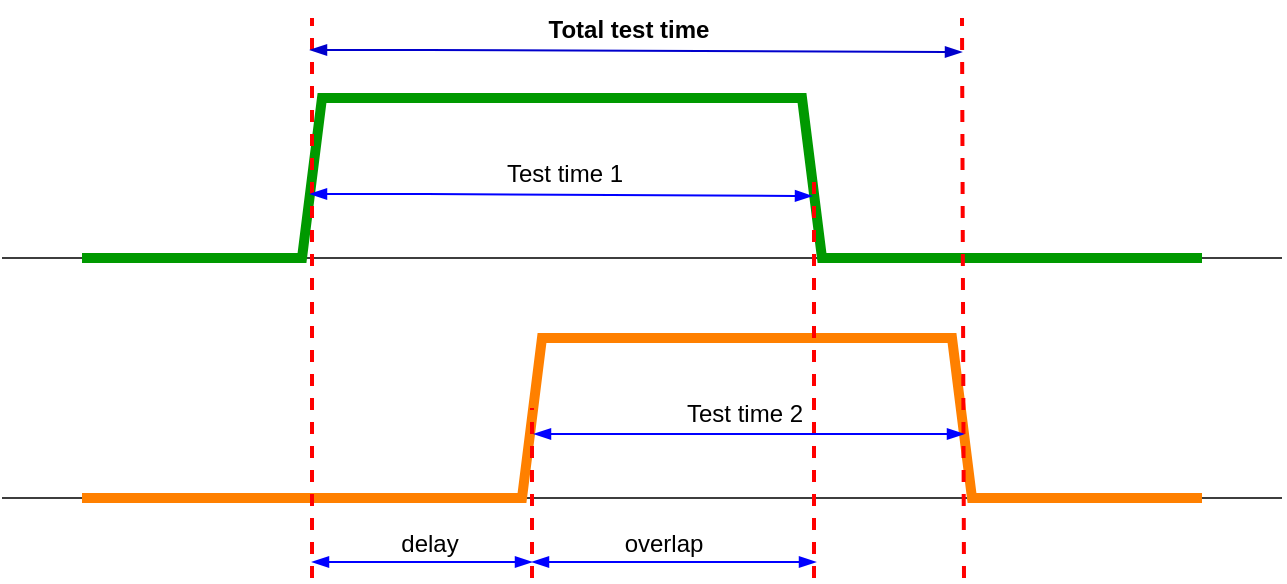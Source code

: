 <mxfile version="21.7.5" type="device">
  <diagram name="Página-1" id="2eStoi3LJOeXpHbIf3b8">
    <mxGraphModel dx="720" dy="430" grid="1" gridSize="1" guides="1" tooltips="1" connect="1" arrows="1" fold="1" page="1" pageScale="1" pageWidth="1169" pageHeight="827" math="0" shadow="0">
      <root>
        <mxCell id="0" />
        <mxCell id="1" parent="0" />
        <mxCell id="Av7R1QYbedxqSWj_AUIB-8" value="" style="endArrow=none;html=1;rounded=0;strokeColor=#3D3D3D;" edge="1" parent="1">
          <mxGeometry width="50" height="50" relative="1" as="geometry">
            <mxPoint x="200" y="320" as="sourcePoint" />
            <mxPoint x="840" y="320" as="targetPoint" />
          </mxGeometry>
        </mxCell>
        <mxCell id="Av7R1QYbedxqSWj_AUIB-7" value="" style="endArrow=none;html=1;rounded=0;strokeColor=#3D3D3D;" edge="1" parent="1">
          <mxGeometry width="50" height="50" relative="1" as="geometry">
            <mxPoint x="200" y="200" as="sourcePoint" />
            <mxPoint x="840" y="200" as="targetPoint" />
          </mxGeometry>
        </mxCell>
        <mxCell id="Av7R1QYbedxqSWj_AUIB-1" value="" style="endArrow=none;html=1;rounded=0;strokeWidth=5;strokeColor=#009900;" edge="1" parent="1">
          <mxGeometry width="50" height="50" relative="1" as="geometry">
            <mxPoint x="800" y="200" as="sourcePoint" />
            <mxPoint x="240" y="200" as="targetPoint" />
            <Array as="points">
              <mxPoint x="610" y="200" />
              <mxPoint x="600" y="120" />
              <mxPoint x="360" y="120" />
              <mxPoint x="350" y="200" />
            </Array>
          </mxGeometry>
        </mxCell>
        <mxCell id="Av7R1QYbedxqSWj_AUIB-4" value="" style="endArrow=none;html=1;rounded=0;strokeWidth=5;strokeColor=#FF8000;" edge="1" parent="1">
          <mxGeometry width="50" height="50" relative="1" as="geometry">
            <mxPoint x="800" y="320" as="sourcePoint" />
            <mxPoint x="240" y="320" as="targetPoint" />
            <Array as="points">
              <mxPoint x="685" y="320" />
              <mxPoint x="675" y="240" />
              <mxPoint x="470" y="240" />
              <mxPoint x="460" y="320" />
            </Array>
          </mxGeometry>
        </mxCell>
        <mxCell id="Av7R1QYbedxqSWj_AUIB-5" value="" style="endArrow=none;dashed=1;html=1;rounded=0;strokeColor=#FF0000;strokeWidth=2;" edge="1" parent="1">
          <mxGeometry width="50" height="50" relative="1" as="geometry">
            <mxPoint x="355" y="360" as="sourcePoint" />
            <mxPoint x="355" y="80" as="targetPoint" />
          </mxGeometry>
        </mxCell>
        <mxCell id="Av7R1QYbedxqSWj_AUIB-6" value="" style="endArrow=none;dashed=1;html=1;rounded=0;strokeColor=#FF0000;strokeWidth=2;endSize=0;startSize=0;jumpSize=5;" edge="1" parent="1">
          <mxGeometry width="50" height="50" relative="1" as="geometry">
            <mxPoint x="465" y="360" as="sourcePoint" />
            <mxPoint x="465" y="275" as="targetPoint" />
          </mxGeometry>
        </mxCell>
        <mxCell id="Av7R1QYbedxqSWj_AUIB-9" value="" style="endArrow=none;dashed=1;html=1;rounded=0;strokeColor=#FF0000;strokeWidth=2;" edge="1" parent="1">
          <mxGeometry width="50" height="50" relative="1" as="geometry">
            <mxPoint x="606" y="360" as="sourcePoint" />
            <mxPoint x="606" y="161" as="targetPoint" />
          </mxGeometry>
        </mxCell>
        <mxCell id="Av7R1QYbedxqSWj_AUIB-10" value="" style="endArrow=none;dashed=1;html=1;rounded=0;strokeColor=#FF0000;strokeWidth=2;" edge="1" parent="1">
          <mxGeometry width="50" height="50" relative="1" as="geometry">
            <mxPoint x="681" y="360" as="sourcePoint" />
            <mxPoint x="680" y="80" as="targetPoint" />
          </mxGeometry>
        </mxCell>
        <mxCell id="Av7R1QYbedxqSWj_AUIB-11" value="" style="endArrow=blockThin;html=1;rounded=0;startArrow=blockThin;startFill=1;endFill=1;strokeColor=#0000FF;" edge="1" parent="1">
          <mxGeometry width="50" height="50" relative="1" as="geometry">
            <mxPoint x="355" y="352" as="sourcePoint" />
            <mxPoint x="465" y="352" as="targetPoint" />
          </mxGeometry>
        </mxCell>
        <mxCell id="Av7R1QYbedxqSWj_AUIB-12" value="" style="endArrow=blockThin;html=1;rounded=0;startArrow=blockThin;startFill=1;endFill=1;strokeColor=#0000FF;" edge="1" parent="1">
          <mxGeometry width="50" height="50" relative="1" as="geometry">
            <mxPoint x="465" y="352" as="sourcePoint" />
            <mxPoint x="607" y="352" as="targetPoint" />
            <Array as="points">
              <mxPoint x="523" y="352" />
            </Array>
          </mxGeometry>
        </mxCell>
        <mxCell id="Av7R1QYbedxqSWj_AUIB-13" value="" style="endArrow=blockThin;html=1;rounded=0;startArrow=blockThin;startFill=1;endFill=1;strokeColor=#0000FF;" edge="1" parent="1">
          <mxGeometry width="50" height="50" relative="1" as="geometry">
            <mxPoint x="466" y="288" as="sourcePoint" />
            <mxPoint x="681" y="288" as="targetPoint" />
            <Array as="points">
              <mxPoint x="524" y="288" />
            </Array>
          </mxGeometry>
        </mxCell>
        <mxCell id="Av7R1QYbedxqSWj_AUIB-14" value="" style="endArrow=blockThin;html=1;rounded=0;startArrow=blockThin;startFill=1;endFill=1;strokeColor=#0000FF;" edge="1" parent="1">
          <mxGeometry width="50" height="50" relative="1" as="geometry">
            <mxPoint x="354" y="168" as="sourcePoint" />
            <mxPoint x="605" y="169" as="targetPoint" />
            <Array as="points">
              <mxPoint x="412" y="168" />
            </Array>
          </mxGeometry>
        </mxCell>
        <mxCell id="Av7R1QYbedxqSWj_AUIB-15" value="" style="endArrow=blockThin;html=1;rounded=0;startArrow=blockThin;startFill=1;endFill=1;strokeColor=#0000CC;" edge="1" parent="1">
          <mxGeometry width="50" height="50" relative="1" as="geometry">
            <mxPoint x="354" y="96" as="sourcePoint" />
            <mxPoint x="680" y="97" as="targetPoint" />
            <Array as="points">
              <mxPoint x="412" y="96" />
            </Array>
          </mxGeometry>
        </mxCell>
        <mxCell id="Av7R1QYbedxqSWj_AUIB-16" value="Total test time" style="text;html=1;strokeColor=none;fillColor=none;align=center;verticalAlign=middle;whiteSpace=wrap;rounded=0;fontStyle=1" vertex="1" parent="1">
          <mxGeometry x="465" y="71" width="97" height="30" as="geometry" />
        </mxCell>
        <mxCell id="Av7R1QYbedxqSWj_AUIB-17" value="Test time 1" style="text;html=1;strokeColor=none;fillColor=none;align=center;verticalAlign=middle;whiteSpace=wrap;rounded=0;fontStyle=0" vertex="1" parent="1">
          <mxGeometry x="450" y="143" width="63" height="30" as="geometry" />
        </mxCell>
        <mxCell id="Av7R1QYbedxqSWj_AUIB-18" value="Test time 2" style="text;html=1;strokeColor=none;fillColor=none;align=center;verticalAlign=middle;whiteSpace=wrap;rounded=0;fontStyle=0" vertex="1" parent="1">
          <mxGeometry x="533" y="263" width="77" height="30" as="geometry" />
        </mxCell>
        <mxCell id="Av7R1QYbedxqSWj_AUIB-19" value="overlap" style="text;html=1;strokeColor=none;fillColor=none;align=center;verticalAlign=middle;whiteSpace=wrap;rounded=0;fontStyle=0" vertex="1" parent="1">
          <mxGeometry x="511" y="328" width="40" height="30" as="geometry" />
        </mxCell>
        <mxCell id="Av7R1QYbedxqSWj_AUIB-20" value="delay" style="text;html=1;strokeColor=none;fillColor=none;align=center;verticalAlign=middle;whiteSpace=wrap;rounded=0;fontStyle=0" vertex="1" parent="1">
          <mxGeometry x="394" y="328" width="40" height="30" as="geometry" />
        </mxCell>
      </root>
    </mxGraphModel>
  </diagram>
</mxfile>
